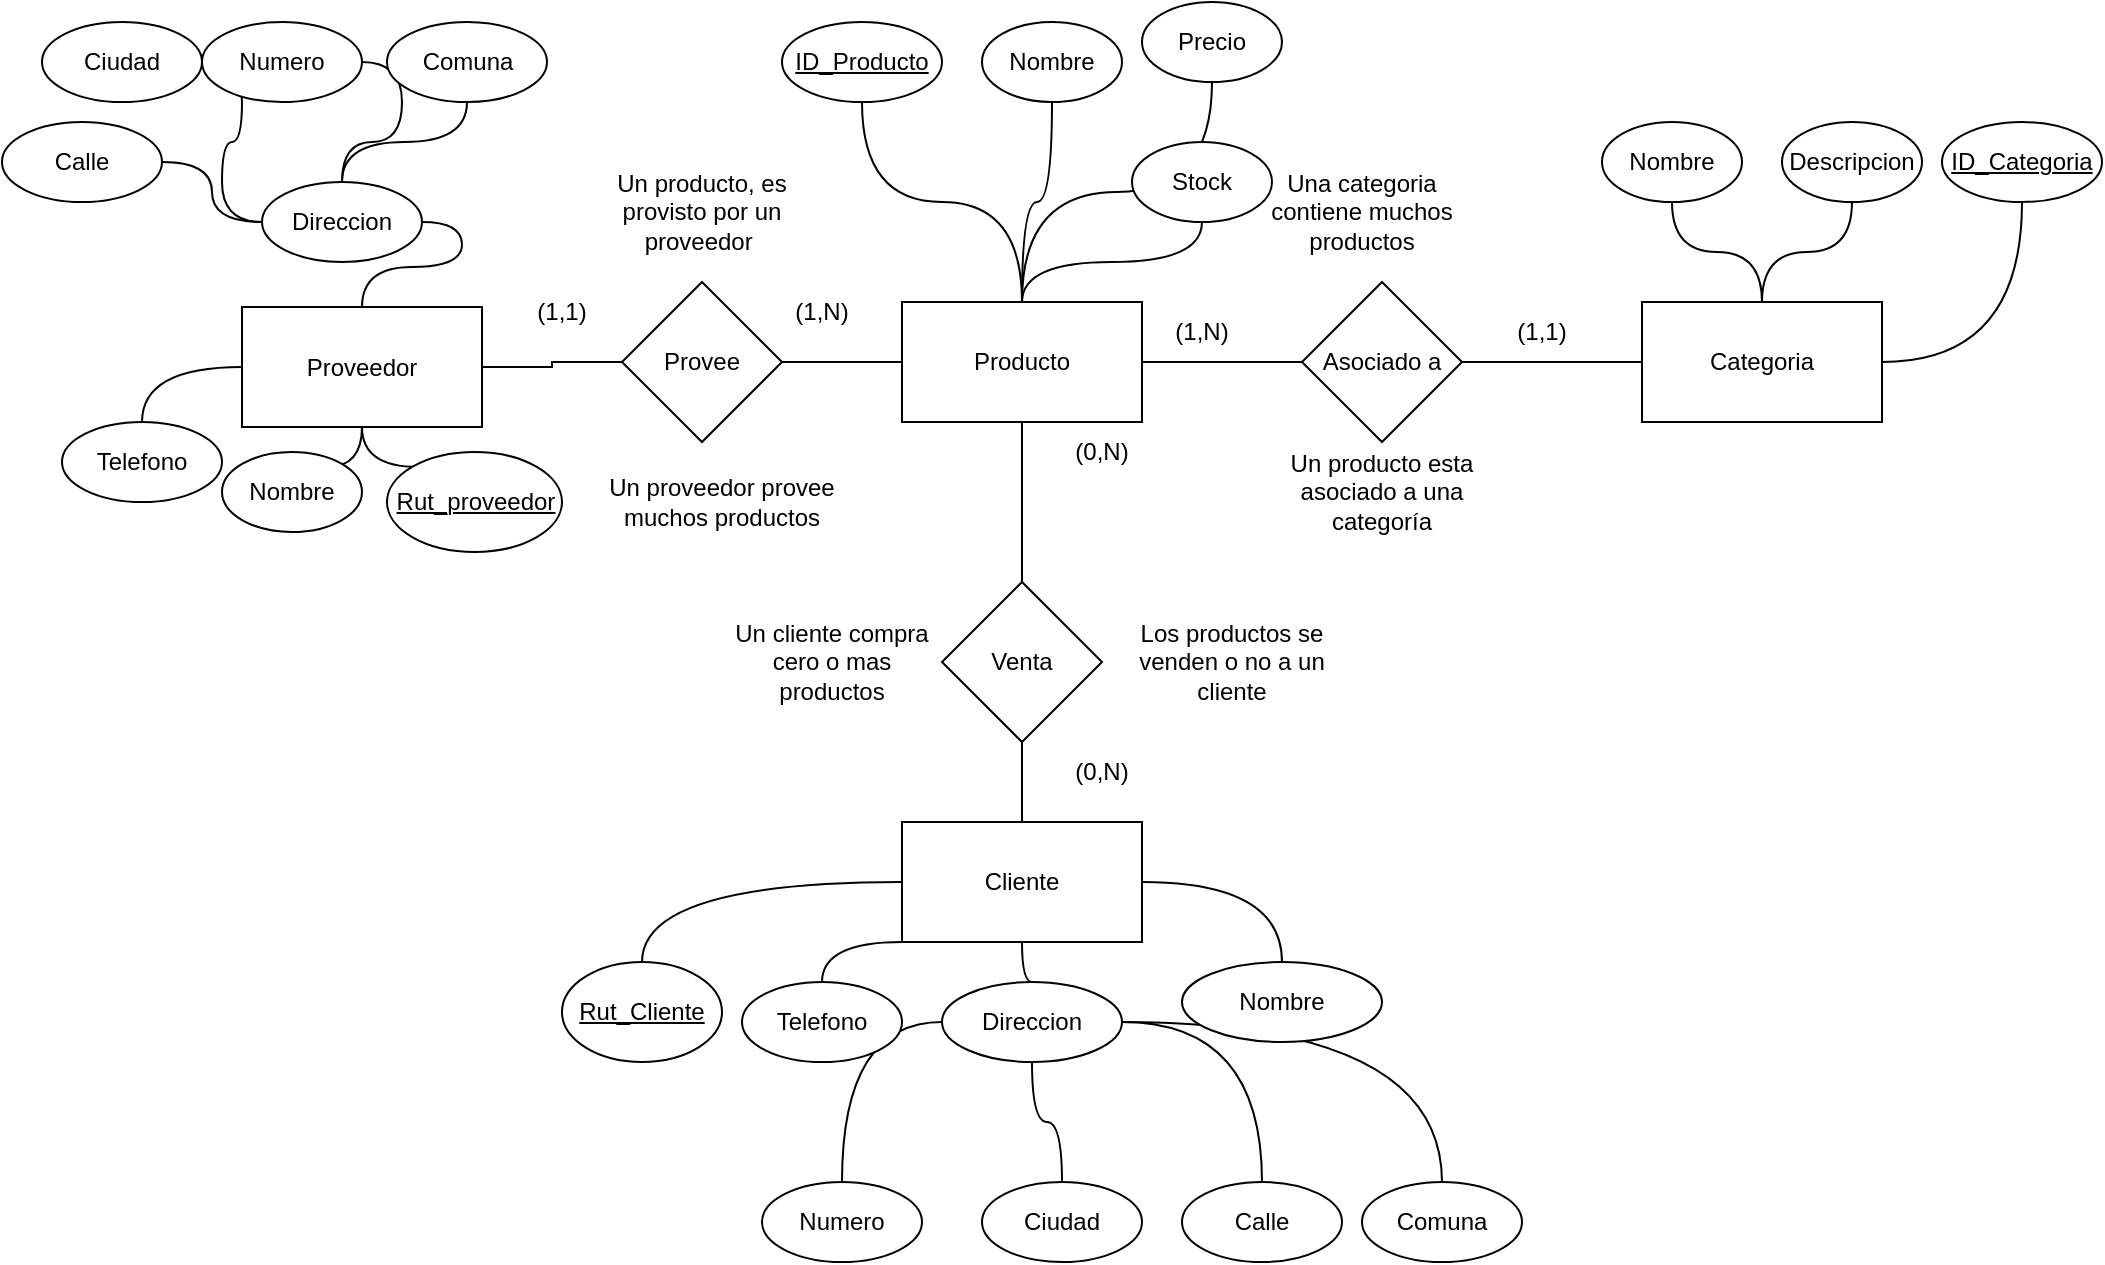 <mxfile version="17.2.4" type="device" pages="2"><diagram id="R2lEEEUBdFMjLlhIrx00" name="MER"><mxGraphModel dx="2185" dy="878" grid="1" gridSize="10" guides="1" tooltips="1" connect="1" arrows="1" fold="1" page="1" pageScale="1" pageWidth="850" pageHeight="1100" math="0" shadow="0" extFonts="Permanent Marker^https://fonts.googleapis.com/css?family=Permanent+Marker"><root><mxCell id="0"/><mxCell id="1" parent="0"/><mxCell id="HPjl6KFIWX8KqxsAPwPi-27" style="edgeStyle=orthogonalEdgeStyle;rounded=0;orthogonalLoop=1;jettySize=auto;html=1;entryX=0;entryY=0.5;entryDx=0;entryDy=0;endArrow=none;endFill=0;" parent="1" source="HPjl6KFIWX8KqxsAPwPi-1" target="HPjl6KFIWX8KqxsAPwPi-23" edge="1"><mxGeometry relative="1" as="geometry"/></mxCell><mxCell id="iquAPDee74H78qEea_7w-6" style="edgeStyle=orthogonalEdgeStyle;orthogonalLoop=1;jettySize=auto;html=1;entryX=1;entryY=0.5;entryDx=0;entryDy=0;strokeColor=default;curved=1;endArrow=none;endFill=0;" edge="1" parent="1" source="HPjl6KFIWX8KqxsAPwPi-1" target="iquAPDee74H78qEea_7w-8"><mxGeometry relative="1" as="geometry"><mxPoint x="-340" y="352.5" as="targetPoint"/></mxGeometry></mxCell><mxCell id="iquAPDee74H78qEea_7w-29" style="edgeStyle=orthogonalEdgeStyle;curved=1;orthogonalLoop=1;jettySize=auto;html=1;entryX=0.5;entryY=0;entryDx=0;entryDy=0;strokeColor=default;endArrow=none;endFill=0;" edge="1" parent="1" source="HPjl6KFIWX8KqxsAPwPi-1" target="iquAPDee74H78qEea_7w-1"><mxGeometry relative="1" as="geometry"/></mxCell><mxCell id="iquAPDee74H78qEea_7w-68" style="edgeStyle=orthogonalEdgeStyle;curved=1;orthogonalLoop=1;jettySize=auto;html=1;entryX=0.5;entryY=0;entryDx=0;entryDy=0;endArrow=none;endFill=0;strokeColor=default;" edge="1" parent="1" source="HPjl6KFIWX8KqxsAPwPi-1" target="iquAPDee74H78qEea_7w-3"><mxGeometry relative="1" as="geometry"/></mxCell><mxCell id="iquAPDee74H78qEea_7w-70" style="edgeStyle=orthogonalEdgeStyle;curved=1;orthogonalLoop=1;jettySize=auto;html=1;entryX=0.5;entryY=0;entryDx=0;entryDy=0;endArrow=none;endFill=0;strokeColor=default;" edge="1" parent="1" source="HPjl6KFIWX8KqxsAPwPi-1" target="iquAPDee74H78qEea_7w-5"><mxGeometry relative="1" as="geometry"/></mxCell><mxCell id="HPjl6KFIWX8KqxsAPwPi-1" value="Proveedor" style="rounded=0;whiteSpace=wrap;html=1;strokeColor=default;" parent="1" vertex="1"><mxGeometry x="-240" y="382.5" width="120" height="60" as="geometry"/></mxCell><mxCell id="iquAPDee74H78qEea_7w-31" value="" style="edgeStyle=orthogonalEdgeStyle;curved=1;orthogonalLoop=1;jettySize=auto;html=1;endArrow=none;endFill=0;strokeColor=default;" edge="1" parent="1" source="HPjl6KFIWX8KqxsAPwPi-2" target="iquAPDee74H78qEea_7w-30"><mxGeometry relative="1" as="geometry"/></mxCell><mxCell id="iquAPDee74H78qEea_7w-37" value="" style="edgeStyle=orthogonalEdgeStyle;curved=1;orthogonalLoop=1;jettySize=auto;html=1;endArrow=none;endFill=0;strokeColor=default;" edge="1" parent="1" source="HPjl6KFIWX8KqxsAPwPi-2" target="iquAPDee74H78qEea_7w-36"><mxGeometry relative="1" as="geometry"/></mxCell><mxCell id="iquAPDee74H78qEea_7w-39" value="" style="edgeStyle=orthogonalEdgeStyle;curved=1;orthogonalLoop=1;jettySize=auto;html=1;endArrow=none;endFill=0;strokeColor=default;" edge="1" parent="1" source="HPjl6KFIWX8KqxsAPwPi-2" target="iquAPDee74H78qEea_7w-38"><mxGeometry relative="1" as="geometry"><Array as="points"><mxPoint x="50" y="700"/></Array></mxGeometry></mxCell><mxCell id="iquAPDee74H78qEea_7w-57" style="edgeStyle=orthogonalEdgeStyle;curved=1;orthogonalLoop=1;jettySize=auto;html=1;entryX=0.5;entryY=0;entryDx=0;entryDy=0;endArrow=none;endFill=0;strokeColor=default;" edge="1" parent="1" source="HPjl6KFIWX8KqxsAPwPi-2" target="iquAPDee74H78qEea_7w-55"><mxGeometry relative="1" as="geometry"/></mxCell><mxCell id="HPjl6KFIWX8KqxsAPwPi-2" value="Cliente" style="rounded=0;whiteSpace=wrap;html=1;" parent="1" vertex="1"><mxGeometry x="90" y="640" width="120" height="60" as="geometry"/></mxCell><mxCell id="HPjl6KFIWX8KqxsAPwPi-8" style="edgeStyle=orthogonalEdgeStyle;rounded=0;orthogonalLoop=1;jettySize=auto;html=1;entryX=0;entryY=0.5;entryDx=0;entryDy=0;endArrow=none;endFill=0;" parent="1" source="HPjl6KFIWX8KqxsAPwPi-3" target="HPjl6KFIWX8KqxsAPwPi-7" edge="1"><mxGeometry relative="1" as="geometry"/></mxCell><mxCell id="HPjl6KFIWX8KqxsAPwPi-18" style="edgeStyle=orthogonalEdgeStyle;rounded=0;orthogonalLoop=1;jettySize=auto;html=1;entryX=0.5;entryY=0;entryDx=0;entryDy=0;endArrow=none;endFill=0;" parent="1" source="HPjl6KFIWX8KqxsAPwPi-3" target="HPjl6KFIWX8KqxsAPwPi-13" edge="1"><mxGeometry relative="1" as="geometry"/></mxCell><mxCell id="iquAPDee74H78qEea_7w-64" style="edgeStyle=orthogonalEdgeStyle;curved=1;orthogonalLoop=1;jettySize=auto;html=1;entryX=0.5;entryY=1;entryDx=0;entryDy=0;endArrow=none;endFill=0;strokeColor=default;" edge="1" parent="1" source="HPjl6KFIWX8KqxsAPwPi-3" target="iquAPDee74H78qEea_7w-22"><mxGeometry relative="1" as="geometry"/></mxCell><mxCell id="iquAPDee74H78qEea_7w-65" style="edgeStyle=orthogonalEdgeStyle;curved=1;orthogonalLoop=1;jettySize=auto;html=1;entryX=0.5;entryY=1;entryDx=0;entryDy=0;endArrow=none;endFill=0;strokeColor=default;" edge="1" parent="1" source="HPjl6KFIWX8KqxsAPwPi-3" target="iquAPDee74H78qEea_7w-24"><mxGeometry relative="1" as="geometry"/></mxCell><mxCell id="iquAPDee74H78qEea_7w-66" style="edgeStyle=orthogonalEdgeStyle;curved=1;orthogonalLoop=1;jettySize=auto;html=1;entryX=0.5;entryY=1;entryDx=0;entryDy=0;endArrow=none;endFill=0;strokeColor=default;" edge="1" parent="1" source="HPjl6KFIWX8KqxsAPwPi-3" target="iquAPDee74H78qEea_7w-27"><mxGeometry relative="1" as="geometry"/></mxCell><mxCell id="iquAPDee74H78qEea_7w-67" style="edgeStyle=orthogonalEdgeStyle;curved=1;orthogonalLoop=1;jettySize=auto;html=1;entryX=0.5;entryY=1;entryDx=0;entryDy=0;endArrow=none;endFill=0;strokeColor=default;" edge="1" parent="1" source="HPjl6KFIWX8KqxsAPwPi-3" target="iquAPDee74H78qEea_7w-26"><mxGeometry relative="1" as="geometry"/></mxCell><mxCell id="HPjl6KFIWX8KqxsAPwPi-3" value="Producto" style="rounded=0;whiteSpace=wrap;html=1;" parent="1" vertex="1"><mxGeometry x="90" y="380" width="120" height="60" as="geometry"/></mxCell><mxCell id="iquAPDee74H78qEea_7w-59" value="" style="edgeStyle=orthogonalEdgeStyle;curved=1;orthogonalLoop=1;jettySize=auto;html=1;endArrow=none;endFill=0;strokeColor=default;" edge="1" parent="1" source="HPjl6KFIWX8KqxsAPwPi-5" target="iquAPDee74H78qEea_7w-58"><mxGeometry relative="1" as="geometry"/></mxCell><mxCell id="iquAPDee74H78qEea_7w-62" style="edgeStyle=orthogonalEdgeStyle;curved=1;orthogonalLoop=1;jettySize=auto;html=1;entryX=0.5;entryY=1;entryDx=0;entryDy=0;endArrow=none;endFill=0;strokeColor=default;" edge="1" parent="1" source="HPjl6KFIWX8KqxsAPwPi-5" target="iquAPDee74H78qEea_7w-60"><mxGeometry relative="1" as="geometry"/></mxCell><mxCell id="iquAPDee74H78qEea_7w-63" style="edgeStyle=orthogonalEdgeStyle;curved=1;orthogonalLoop=1;jettySize=auto;html=1;entryX=0.5;entryY=1;entryDx=0;entryDy=0;endArrow=none;endFill=0;strokeColor=default;" edge="1" parent="1" source="HPjl6KFIWX8KqxsAPwPi-5" target="iquAPDee74H78qEea_7w-61"><mxGeometry relative="1" as="geometry"/></mxCell><mxCell id="HPjl6KFIWX8KqxsAPwPi-5" value="Categoria" style="rounded=0;whiteSpace=wrap;html=1;" parent="1" vertex="1"><mxGeometry x="460" y="380" width="120" height="60" as="geometry"/></mxCell><mxCell id="HPjl6KFIWX8KqxsAPwPi-6" value="Una categoria contiene muchos productos" style="text;html=1;strokeColor=none;fillColor=none;align=center;verticalAlign=middle;whiteSpace=wrap;rounded=0;" parent="1" vertex="1"><mxGeometry x="260" y="320" width="120" height="30" as="geometry"/></mxCell><mxCell id="HPjl6KFIWX8KqxsAPwPi-9" style="edgeStyle=orthogonalEdgeStyle;rounded=0;orthogonalLoop=1;jettySize=auto;html=1;entryX=0;entryY=0.5;entryDx=0;entryDy=0;endArrow=none;endFill=0;" parent="1" source="HPjl6KFIWX8KqxsAPwPi-7" target="HPjl6KFIWX8KqxsAPwPi-5" edge="1"><mxGeometry relative="1" as="geometry"/></mxCell><mxCell id="HPjl6KFIWX8KqxsAPwPi-7" value="Asociado a" style="rhombus;whiteSpace=wrap;html=1;" parent="1" vertex="1"><mxGeometry x="290" y="370" width="80" height="80" as="geometry"/></mxCell><mxCell id="HPjl6KFIWX8KqxsAPwPi-10" value="(1,N)" style="text;html=1;strokeColor=none;fillColor=none;align=center;verticalAlign=middle;whiteSpace=wrap;rounded=0;" parent="1" vertex="1"><mxGeometry x="210" y="380" width="60" height="30" as="geometry"/></mxCell><mxCell id="HPjl6KFIWX8KqxsAPwPi-11" value="(1,1)" style="text;html=1;strokeColor=none;fillColor=none;align=center;verticalAlign=middle;whiteSpace=wrap;rounded=0;" parent="1" vertex="1"><mxGeometry x="380" y="380" width="60" height="30" as="geometry"/></mxCell><mxCell id="HPjl6KFIWX8KqxsAPwPi-12" value="Un producto esta asociado a una categoría" style="text;html=1;strokeColor=none;fillColor=none;align=center;verticalAlign=middle;whiteSpace=wrap;rounded=0;" parent="1" vertex="1"><mxGeometry x="270" y="460" width="120" height="30" as="geometry"/></mxCell><mxCell id="HPjl6KFIWX8KqxsAPwPi-19" style="edgeStyle=orthogonalEdgeStyle;rounded=0;orthogonalLoop=1;jettySize=auto;html=1;entryX=0.5;entryY=0;entryDx=0;entryDy=0;endArrow=none;endFill=0;" parent="1" source="HPjl6KFIWX8KqxsAPwPi-13" target="HPjl6KFIWX8KqxsAPwPi-2" edge="1"><mxGeometry relative="1" as="geometry"/></mxCell><mxCell id="HPjl6KFIWX8KqxsAPwPi-13" value="Venta" style="rhombus;whiteSpace=wrap;html=1;" parent="1" vertex="1"><mxGeometry x="110" y="520" width="80" height="80" as="geometry"/></mxCell><mxCell id="HPjl6KFIWX8KqxsAPwPi-15" value="Un cliente compra cero o mas productos" style="text;html=1;strokeColor=none;fillColor=none;align=center;verticalAlign=middle;whiteSpace=wrap;rounded=0;" parent="1" vertex="1"><mxGeometry y="545" width="110" height="30" as="geometry"/></mxCell><mxCell id="HPjl6KFIWX8KqxsAPwPi-17" value="(0,N)" style="text;html=1;strokeColor=none;fillColor=none;align=center;verticalAlign=middle;whiteSpace=wrap;rounded=0;" parent="1" vertex="1"><mxGeometry x="160" y="440" width="60" height="30" as="geometry"/></mxCell><mxCell id="HPjl6KFIWX8KqxsAPwPi-20" value="Los productos se venden o no a un cliente" style="text;html=1;strokeColor=none;fillColor=none;align=center;verticalAlign=middle;whiteSpace=wrap;rounded=0;" parent="1" vertex="1"><mxGeometry x="190" y="545" width="130" height="30" as="geometry"/></mxCell><mxCell id="HPjl6KFIWX8KqxsAPwPi-22" value="(0,N)" style="text;html=1;strokeColor=none;fillColor=none;align=center;verticalAlign=middle;whiteSpace=wrap;rounded=0;" parent="1" vertex="1"><mxGeometry x="160" y="600" width="60" height="30" as="geometry"/></mxCell><mxCell id="HPjl6KFIWX8KqxsAPwPi-29" style="edgeStyle=orthogonalEdgeStyle;rounded=0;orthogonalLoop=1;jettySize=auto;html=1;entryX=0;entryY=0.5;entryDx=0;entryDy=0;endArrow=none;endFill=0;" parent="1" source="HPjl6KFIWX8KqxsAPwPi-23" target="HPjl6KFIWX8KqxsAPwPi-3" edge="1"><mxGeometry relative="1" as="geometry"/></mxCell><mxCell id="HPjl6KFIWX8KqxsAPwPi-23" value="Provee" style="rhombus;whiteSpace=wrap;html=1;" parent="1" vertex="1"><mxGeometry x="-50" y="370" width="80" height="80" as="geometry"/></mxCell><mxCell id="HPjl6KFIWX8KqxsAPwPi-24" value="Un producto, es provisto por un proveedor&amp;nbsp;" style="text;html=1;strokeColor=none;fillColor=none;align=center;verticalAlign=middle;whiteSpace=wrap;rounded=0;" parent="1" vertex="1"><mxGeometry x="-70" y="320" width="120" height="30" as="geometry"/></mxCell><mxCell id="HPjl6KFIWX8KqxsAPwPi-25" value="(1,1)" style="text;html=1;strokeColor=none;fillColor=none;align=center;verticalAlign=middle;whiteSpace=wrap;rounded=0;" parent="1" vertex="1"><mxGeometry x="-110" y="370" width="60" height="30" as="geometry"/></mxCell><mxCell id="HPjl6KFIWX8KqxsAPwPi-26" value="Un proveedor provee muchos productos" style="text;html=1;strokeColor=none;fillColor=none;align=center;verticalAlign=middle;whiteSpace=wrap;rounded=0;" parent="1" vertex="1"><mxGeometry x="-60" y="465" width="120" height="30" as="geometry"/></mxCell><mxCell id="HPjl6KFIWX8KqxsAPwPi-28" value="(1,N)" style="text;html=1;strokeColor=none;fillColor=none;align=center;verticalAlign=middle;whiteSpace=wrap;rounded=0;" parent="1" vertex="1"><mxGeometry x="20" y="370" width="60" height="30" as="geometry"/></mxCell><mxCell id="iquAPDee74H78qEea_7w-1" value="&lt;u&gt;Rut_proveedor&lt;br&gt;&lt;/u&gt;" style="ellipse;whiteSpace=wrap;html=1;strokeColor=default;" vertex="1" parent="1"><mxGeometry x="-167.5" y="455" width="87.5" height="50" as="geometry"/></mxCell><mxCell id="iquAPDee74H78qEea_7w-3" value="Nombre" style="ellipse;whiteSpace=wrap;html=1;strokeColor=default;" vertex="1" parent="1"><mxGeometry x="-250" y="455" width="70" height="40" as="geometry"/></mxCell><mxCell id="iquAPDee74H78qEea_7w-5" value="Telefono" style="ellipse;whiteSpace=wrap;html=1;strokeColor=default;" vertex="1" parent="1"><mxGeometry x="-330" y="440" width="80" height="40" as="geometry"/></mxCell><mxCell id="iquAPDee74H78qEea_7w-76" style="edgeStyle=orthogonalEdgeStyle;curved=1;orthogonalLoop=1;jettySize=auto;html=1;entryX=0.5;entryY=1;entryDx=0;entryDy=0;endArrow=none;endFill=0;strokeColor=default;" edge="1" parent="1" source="iquAPDee74H78qEea_7w-8" target="iquAPDee74H78qEea_7w-12"><mxGeometry relative="1" as="geometry"/></mxCell><mxCell id="iquAPDee74H78qEea_7w-77" style="edgeStyle=orthogonalEdgeStyle;curved=1;orthogonalLoop=1;jettySize=auto;html=1;entryX=1;entryY=0.5;entryDx=0;entryDy=0;endArrow=none;endFill=0;strokeColor=default;" edge="1" parent="1" source="iquAPDee74H78qEea_7w-8" target="iquAPDee74H78qEea_7w-11"><mxGeometry relative="1" as="geometry"/></mxCell><mxCell id="iquAPDee74H78qEea_7w-78" style="edgeStyle=orthogonalEdgeStyle;curved=1;orthogonalLoop=1;jettySize=auto;html=1;entryX=1;entryY=0.5;entryDx=0;entryDy=0;endArrow=none;endFill=0;strokeColor=default;" edge="1" parent="1" source="iquAPDee74H78qEea_7w-8" target="iquAPDee74H78qEea_7w-13"><mxGeometry relative="1" as="geometry"/></mxCell><mxCell id="iquAPDee74H78qEea_7w-79" style="edgeStyle=orthogonalEdgeStyle;curved=1;orthogonalLoop=1;jettySize=auto;html=1;entryX=1;entryY=0.5;entryDx=0;entryDy=0;endArrow=none;endFill=0;strokeColor=default;" edge="1" parent="1" source="iquAPDee74H78qEea_7w-8" target="iquAPDee74H78qEea_7w-10"><mxGeometry relative="1" as="geometry"/></mxCell><mxCell id="iquAPDee74H78qEea_7w-8" value="Direccion" style="ellipse;whiteSpace=wrap;html=1;strokeColor=default;" vertex="1" parent="1"><mxGeometry x="-230" y="320" width="80" height="40" as="geometry"/></mxCell><mxCell id="iquAPDee74H78qEea_7w-10" value="Calle" style="ellipse;whiteSpace=wrap;html=1;strokeColor=default;" vertex="1" parent="1"><mxGeometry x="-360" y="290" width="80" height="40" as="geometry"/></mxCell><mxCell id="iquAPDee74H78qEea_7w-11" value="Numero" style="ellipse;whiteSpace=wrap;html=1;strokeColor=default;" vertex="1" parent="1"><mxGeometry x="-260" y="240" width="80" height="40" as="geometry"/></mxCell><mxCell id="iquAPDee74H78qEea_7w-12" value="Comuna" style="ellipse;whiteSpace=wrap;html=1;strokeColor=default;" vertex="1" parent="1"><mxGeometry x="-167.5" y="240" width="80" height="40" as="geometry"/></mxCell><mxCell id="iquAPDee74H78qEea_7w-13" value="Ciudad" style="ellipse;whiteSpace=wrap;html=1;strokeColor=default;" vertex="1" parent="1"><mxGeometry x="-340" y="240" width="80" height="40" as="geometry"/></mxCell><mxCell id="iquAPDee74H78qEea_7w-22" value="&lt;u&gt;ID_Producto&lt;/u&gt;" style="ellipse;whiteSpace=wrap;html=1;" vertex="1" parent="1"><mxGeometry x="30" y="240" width="80" height="40" as="geometry"/></mxCell><mxCell id="iquAPDee74H78qEea_7w-24" value="Nombre" style="ellipse;whiteSpace=wrap;html=1;" vertex="1" parent="1"><mxGeometry x="130" y="240" width="70" height="40" as="geometry"/></mxCell><mxCell id="iquAPDee74H78qEea_7w-26" value="Precio" style="ellipse;whiteSpace=wrap;html=1;" vertex="1" parent="1"><mxGeometry x="210" y="230" width="70" height="40" as="geometry"/></mxCell><mxCell id="iquAPDee74H78qEea_7w-27" value="Stock" style="ellipse;whiteSpace=wrap;html=1;" vertex="1" parent="1"><mxGeometry x="205" y="300" width="70" height="40" as="geometry"/></mxCell><mxCell id="iquAPDee74H78qEea_7w-30" value="&lt;u&gt;Rut_Cliente&lt;/u&gt;" style="ellipse;whiteSpace=wrap;html=1;rounded=0;" vertex="1" parent="1"><mxGeometry x="-80" y="710" width="80" height="50" as="geometry"/></mxCell><mxCell id="iquAPDee74H78qEea_7w-48" style="edgeStyle=orthogonalEdgeStyle;curved=1;orthogonalLoop=1;jettySize=auto;html=1;entryX=0.5;entryY=0;entryDx=0;entryDy=0;endArrow=none;endFill=0;strokeColor=default;" edge="1" parent="1" source="iquAPDee74H78qEea_7w-36" target="iquAPDee74H78qEea_7w-44"><mxGeometry relative="1" as="geometry"/></mxCell><mxCell id="iquAPDee74H78qEea_7w-51" style="edgeStyle=orthogonalEdgeStyle;curved=1;orthogonalLoop=1;jettySize=auto;html=1;entryX=0.5;entryY=0;entryDx=0;entryDy=0;endArrow=none;endFill=0;strokeColor=default;" edge="1" parent="1" source="iquAPDee74H78qEea_7w-36" target="iquAPDee74H78qEea_7w-47"><mxGeometry relative="1" as="geometry"/></mxCell><mxCell id="iquAPDee74H78qEea_7w-52" style="edgeStyle=orthogonalEdgeStyle;curved=1;orthogonalLoop=1;jettySize=auto;html=1;entryX=0.5;entryY=0;entryDx=0;entryDy=0;endArrow=none;endFill=0;strokeColor=default;" edge="1" parent="1" source="iquAPDee74H78qEea_7w-36" target="iquAPDee74H78qEea_7w-49"><mxGeometry relative="1" as="geometry"/></mxCell><mxCell id="iquAPDee74H78qEea_7w-53" style="edgeStyle=orthogonalEdgeStyle;curved=1;orthogonalLoop=1;jettySize=auto;html=1;entryX=0.5;entryY=0;entryDx=0;entryDy=0;endArrow=none;endFill=0;strokeColor=default;" edge="1" parent="1" source="iquAPDee74H78qEea_7w-36" target="iquAPDee74H78qEea_7w-50"><mxGeometry relative="1" as="geometry"/></mxCell><mxCell id="iquAPDee74H78qEea_7w-36" value="Direccion" style="ellipse;whiteSpace=wrap;html=1;rounded=0;" vertex="1" parent="1"><mxGeometry x="110" y="720" width="90" height="40" as="geometry"/></mxCell><mxCell id="iquAPDee74H78qEea_7w-38" value="Telefono" style="ellipse;whiteSpace=wrap;html=1;rounded=0;" vertex="1" parent="1"><mxGeometry x="10" y="720" width="80" height="40" as="geometry"/></mxCell><mxCell id="iquAPDee74H78qEea_7w-44" value="Calle" style="ellipse;whiteSpace=wrap;html=1;strokeColor=default;" vertex="1" parent="1"><mxGeometry x="230" y="820" width="80" height="40" as="geometry"/></mxCell><mxCell id="iquAPDee74H78qEea_7w-47" value="Ciudad" style="ellipse;whiteSpace=wrap;html=1;strokeColor=default;" vertex="1" parent="1"><mxGeometry x="130" y="820" width="80" height="40" as="geometry"/></mxCell><mxCell id="iquAPDee74H78qEea_7w-49" value="Numero" style="ellipse;whiteSpace=wrap;html=1;strokeColor=default;" vertex="1" parent="1"><mxGeometry x="20" y="820" width="80" height="40" as="geometry"/></mxCell><mxCell id="iquAPDee74H78qEea_7w-50" value="Comuna" style="ellipse;whiteSpace=wrap;html=1;strokeColor=default;" vertex="1" parent="1"><mxGeometry x="320" y="820" width="80" height="40" as="geometry"/></mxCell><mxCell id="iquAPDee74H78qEea_7w-55" value="Nombre" style="ellipse;whiteSpace=wrap;html=1;rounded=0;" vertex="1" parent="1"><mxGeometry x="230" y="710" width="100" height="40" as="geometry"/></mxCell><mxCell id="iquAPDee74H78qEea_7w-58" value="&lt;u&gt;ID_Categoria&lt;/u&gt;" style="ellipse;whiteSpace=wrap;html=1;rounded=0;" vertex="1" parent="1"><mxGeometry x="610" y="290" width="80" height="40" as="geometry"/></mxCell><mxCell id="iquAPDee74H78qEea_7w-60" value="Nombre" style="ellipse;whiteSpace=wrap;html=1;" vertex="1" parent="1"><mxGeometry x="440" y="290" width="70" height="40" as="geometry"/></mxCell><mxCell id="iquAPDee74H78qEea_7w-61" value="Descripcion" style="ellipse;whiteSpace=wrap;html=1;" vertex="1" parent="1"><mxGeometry x="530" y="290" width="70" height="40" as="geometry"/></mxCell></root></mxGraphModel></diagram><diagram id="X8fuYUP0-pFnMQTphFn0" name="ER"><mxGraphModel dx="1848" dy="672" grid="1" gridSize="10" guides="1" tooltips="1" connect="1" arrows="1" fold="1" page="1" pageScale="1" pageWidth="827" pageHeight="1169" math="0" shadow="0"><root><mxCell id="0"/><mxCell id="1" parent="0"/><mxCell id="Rk6ezROj7hLX5uj9E3he-1" style="edgeStyle=orthogonalEdgeStyle;rounded=0;orthogonalLoop=1;jettySize=auto;html=1;endArrow=ERoneToMany;endFill=0;exitX=1;exitY=0.5;exitDx=0;exitDy=0;entryX=0;entryY=0.5;entryDx=0;entryDy=0;startArrow=ERmandOne;startFill=0;" edge="1" parent="1" source="Rk6ezROj7hLX5uj9E3he-74" target="Rk6ezROj7hLX5uj9E3he-96"><mxGeometry relative="1" as="geometry"><mxPoint x="-120" y="412.471" as="sourcePoint"/><mxPoint x="90" y="410" as="targetPoint"/></mxGeometry></mxCell><mxCell id="Rk6ezROj7hLX5uj9E3he-13" style="edgeStyle=orthogonalEdgeStyle;rounded=0;orthogonalLoop=1;jettySize=auto;html=1;entryX=0.5;entryY=0;entryDx=0;entryDy=0;endArrow=ERzeroToMany;endFill=0;exitX=0.5;exitY=1;exitDx=0;exitDy=0;startArrow=ERzeroToMany;startFill=0;" edge="1" parent="1" source="Rk6ezROj7hLX5uj9E3he-98" target="Rk6ezROj7hLX5uj9E3he-89"><mxGeometry relative="1" as="geometry"><mxPoint x="150" y="440" as="sourcePoint"/><mxPoint x="170" y="470" as="targetPoint"/></mxGeometry></mxCell><mxCell id="Rk6ezROj7hLX5uj9E3he-38" value="(1,1)" style="text;html=1;strokeColor=none;fillColor=none;align=center;verticalAlign=middle;whiteSpace=wrap;rounded=0;" vertex="1" parent="1"><mxGeometry x="-60" y="284" width="60" height="30" as="geometry"/></mxCell><mxCell id="Rk6ezROj7hLX5uj9E3he-40" value="(1,N)" style="text;html=1;strokeColor=none;fillColor=none;align=center;verticalAlign=middle;whiteSpace=wrap;rounded=0;" vertex="1" parent="1"><mxGeometry x="40" y="284" width="60" height="30" as="geometry"/></mxCell><mxCell id="Rk6ezROj7hLX5uj9E3he-72" value="Proveedor" style="swimlane;fontStyle=0;childLayout=stackLayout;horizontal=1;startSize=30;horizontalStack=0;resizeParent=1;resizeParentMax=0;resizeLast=0;collapsible=1;marginBottom=0;strokeColor=default;" vertex="1" parent="1"><mxGeometry x="-200" y="249" width="140" height="150" as="geometry"><mxRectangle x="-307" y="555" width="90" height="30" as="alternateBounds"/></mxGeometry></mxCell><mxCell id="Rk6ezROj7hLX5uj9E3he-73" value="Rut" style="text;strokeColor=none;fillColor=none;align=left;verticalAlign=middle;spacingLeft=4;spacingRight=4;overflow=hidden;points=[[0,0.5],[1,0.5]];portConstraint=eastwest;rotatable=0;fontStyle=4" vertex="1" parent="Rk6ezROj7hLX5uj9E3he-72"><mxGeometry y="30" width="140" height="30" as="geometry"/></mxCell><mxCell id="Rk6ezROj7hLX5uj9E3he-74" value="Nombre  " style="text;strokeColor=none;fillColor=none;align=left;verticalAlign=middle;spacingLeft=4;spacingRight=4;overflow=hidden;points=[[0,0.5],[1,0.5]];portConstraint=eastwest;rotatable=0;" vertex="1" parent="Rk6ezROj7hLX5uj9E3he-72"><mxGeometry y="60" width="140" height="30" as="geometry"/></mxCell><mxCell id="Rk6ezROj7hLX5uj9E3he-75" value="Telefono" style="text;strokeColor=none;fillColor=none;align=left;verticalAlign=middle;spacingLeft=4;spacingRight=4;overflow=hidden;points=[[0,0.5],[1,0.5]];portConstraint=eastwest;rotatable=0;" vertex="1" parent="Rk6ezROj7hLX5uj9E3he-72"><mxGeometry y="90" width="140" height="30" as="geometry"/></mxCell><mxCell id="Rk6ezROj7hLX5uj9E3he-87" value="Dirección" style="text;html=1;strokeColor=none;fillColor=none;align=left;verticalAlign=middle;whiteSpace=wrap;rounded=0;" vertex="1" parent="Rk6ezROj7hLX5uj9E3he-72"><mxGeometry y="120" width="140" height="30" as="geometry"/></mxCell><mxCell id="Rk6ezROj7hLX5uj9E3he-89" value="Cliente" style="swimlane;fontStyle=0;childLayout=stackLayout;horizontal=1;startSize=30;horizontalStack=0;resizeParent=1;resizeParentMax=0;resizeLast=0;collapsible=1;marginBottom=0;strokeColor=default;" vertex="1" parent="1"><mxGeometry x="100" y="490" width="140" height="150" as="geometry"><mxRectangle x="-307" y="555" width="90" height="30" as="alternateBounds"/></mxGeometry></mxCell><mxCell id="Rk6ezROj7hLX5uj9E3he-90" value="Rut" style="text;strokeColor=none;fillColor=none;align=left;verticalAlign=middle;spacingLeft=4;spacingRight=4;overflow=hidden;points=[[0,0.5],[1,0.5]];portConstraint=eastwest;rotatable=0;fontStyle=4" vertex="1" parent="Rk6ezROj7hLX5uj9E3he-89"><mxGeometry y="30" width="140" height="30" as="geometry"/></mxCell><mxCell id="Rk6ezROj7hLX5uj9E3he-91" value="Nombre  " style="text;strokeColor=none;fillColor=none;align=left;verticalAlign=middle;spacingLeft=4;spacingRight=4;overflow=hidden;points=[[0,0.5],[1,0.5]];portConstraint=eastwest;rotatable=0;" vertex="1" parent="Rk6ezROj7hLX5uj9E3he-89"><mxGeometry y="60" width="140" height="30" as="geometry"/></mxCell><mxCell id="Rk6ezROj7hLX5uj9E3he-92" value="Telefono" style="text;strokeColor=none;fillColor=none;align=left;verticalAlign=middle;spacingLeft=4;spacingRight=4;overflow=hidden;points=[[0,0.5],[1,0.5]];portConstraint=eastwest;rotatable=0;" vertex="1" parent="Rk6ezROj7hLX5uj9E3he-89"><mxGeometry y="90" width="140" height="30" as="geometry"/></mxCell><mxCell id="Rk6ezROj7hLX5uj9E3he-93" value="Dirección" style="text;html=1;strokeColor=none;fillColor=none;align=left;verticalAlign=middle;whiteSpace=wrap;rounded=0;" vertex="1" parent="Rk6ezROj7hLX5uj9E3he-89"><mxGeometry y="120" width="140" height="30" as="geometry"/></mxCell><mxCell id="Rk6ezROj7hLX5uj9E3he-94" value="Producto" style="swimlane;fontStyle=0;childLayout=stackLayout;horizontal=1;startSize=30;horizontalStack=0;resizeParent=1;resizeParentMax=0;resizeLast=0;collapsible=1;marginBottom=0;strokeColor=default;" vertex="1" parent="1"><mxGeometry x="100" y="249" width="140" height="150" as="geometry"><mxRectangle x="-307" y="555" width="90" height="30" as="alternateBounds"/></mxGeometry></mxCell><mxCell id="Rk6ezROj7hLX5uj9E3he-95" value="ID_Producto" style="text;strokeColor=none;fillColor=none;align=left;verticalAlign=middle;spacingLeft=4;spacingRight=4;overflow=hidden;points=[[0,0.5],[1,0.5]];portConstraint=eastwest;rotatable=0;fontStyle=4" vertex="1" parent="Rk6ezROj7hLX5uj9E3he-94"><mxGeometry y="30" width="140" height="30" as="geometry"/></mxCell><mxCell id="Rk6ezROj7hLX5uj9E3he-96" value="Nombre  " style="text;strokeColor=none;fillColor=none;align=left;verticalAlign=middle;spacingLeft=4;spacingRight=4;overflow=hidden;points=[[0,0.5],[1,0.5]];portConstraint=eastwest;rotatable=0;" vertex="1" parent="Rk6ezROj7hLX5uj9E3he-94"><mxGeometry y="60" width="140" height="30" as="geometry"/></mxCell><mxCell id="Rk6ezROj7hLX5uj9E3he-97" value="Precio" style="text;strokeColor=none;fillColor=none;align=left;verticalAlign=middle;spacingLeft=4;spacingRight=4;overflow=hidden;points=[[0,0.5],[1,0.5]];portConstraint=eastwest;rotatable=0;" vertex="1" parent="Rk6ezROj7hLX5uj9E3he-94"><mxGeometry y="90" width="140" height="30" as="geometry"/></mxCell><mxCell id="Rk6ezROj7hLX5uj9E3he-98" value="Stock" style="text;html=1;strokeColor=none;fillColor=none;align=left;verticalAlign=middle;whiteSpace=wrap;rounded=0;" vertex="1" parent="Rk6ezROj7hLX5uj9E3he-94"><mxGeometry y="120" width="140" height="30" as="geometry"/></mxCell><mxCell id="Rk6ezROj7hLX5uj9E3he-100" value="Categoria" style="swimlane;fontStyle=0;childLayout=stackLayout;horizontal=1;startSize=30;horizontalStack=0;resizeParent=1;resizeParentMax=0;resizeLast=0;collapsible=1;marginBottom=0;strokeColor=default;" vertex="1" parent="1"><mxGeometry x="360" y="249" width="140" height="120" as="geometry"><mxRectangle x="-307" y="555" width="90" height="30" as="alternateBounds"/></mxGeometry></mxCell><mxCell id="Rk6ezROj7hLX5uj9E3he-101" value="ID_Categoria" style="text;strokeColor=none;fillColor=none;align=left;verticalAlign=middle;spacingLeft=4;spacingRight=4;overflow=hidden;points=[[0,0.5],[1,0.5]];portConstraint=eastwest;rotatable=0;fontStyle=4" vertex="1" parent="Rk6ezROj7hLX5uj9E3he-100"><mxGeometry y="30" width="140" height="30" as="geometry"/></mxCell><mxCell id="Rk6ezROj7hLX5uj9E3he-102" value="Nombre  " style="text;strokeColor=none;fillColor=none;align=left;verticalAlign=middle;spacingLeft=4;spacingRight=4;overflow=hidden;points=[[0,0.5],[1,0.5]];portConstraint=eastwest;rotatable=0;" vertex="1" parent="Rk6ezROj7hLX5uj9E3he-100"><mxGeometry y="60" width="140" height="30" as="geometry"/></mxCell><mxCell id="Rk6ezROj7hLX5uj9E3he-103" value="Descripcion" style="text;strokeColor=none;fillColor=none;align=left;verticalAlign=middle;spacingLeft=4;spacingRight=4;overflow=hidden;points=[[0,0.5],[1,0.5]];portConstraint=eastwest;rotatable=0;" vertex="1" parent="Rk6ezROj7hLX5uj9E3he-100"><mxGeometry y="90" width="140" height="30" as="geometry"/></mxCell><mxCell id="Rk6ezROj7hLX5uj9E3he-105" value="Provee" style="text;html=1;strokeColor=none;fillColor=none;align=center;verticalAlign=middle;whiteSpace=wrap;rounded=0;" vertex="1" parent="1"><mxGeometry x="-10" y="284" width="60" height="30" as="geometry"/></mxCell><mxCell id="Rk6ezROj7hLX5uj9E3he-106" value="Es vendido a" style="text;html=1;strokeColor=none;fillColor=none;align=center;verticalAlign=middle;whiteSpace=wrap;rounded=0;" vertex="1" parent="1"><mxGeometry x="180" y="430" width="90" height="30" as="geometry"/></mxCell><mxCell id="Rk6ezROj7hLX5uj9E3he-107" value="Asociado a" style="text;html=1;strokeColor=none;fillColor=none;align=center;verticalAlign=middle;whiteSpace=wrap;rounded=0;" vertex="1" parent="1"><mxGeometry x="260" y="284" width="80" height="30" as="geometry"/></mxCell><mxCell id="Rk6ezROj7hLX5uj9E3he-108" style="edgeStyle=orthogonalEdgeStyle;curved=1;orthogonalLoop=1;jettySize=auto;html=1;entryX=0;entryY=0.5;entryDx=0;entryDy=0;endArrow=ERmandOne;endFill=0;strokeColor=default;startArrow=ERoneToMany;startFill=0;" edge="1" parent="1" source="Rk6ezROj7hLX5uj9E3he-96" target="Rk6ezROj7hLX5uj9E3he-102"><mxGeometry relative="1" as="geometry"/></mxCell></root></mxGraphModel></diagram></mxfile>